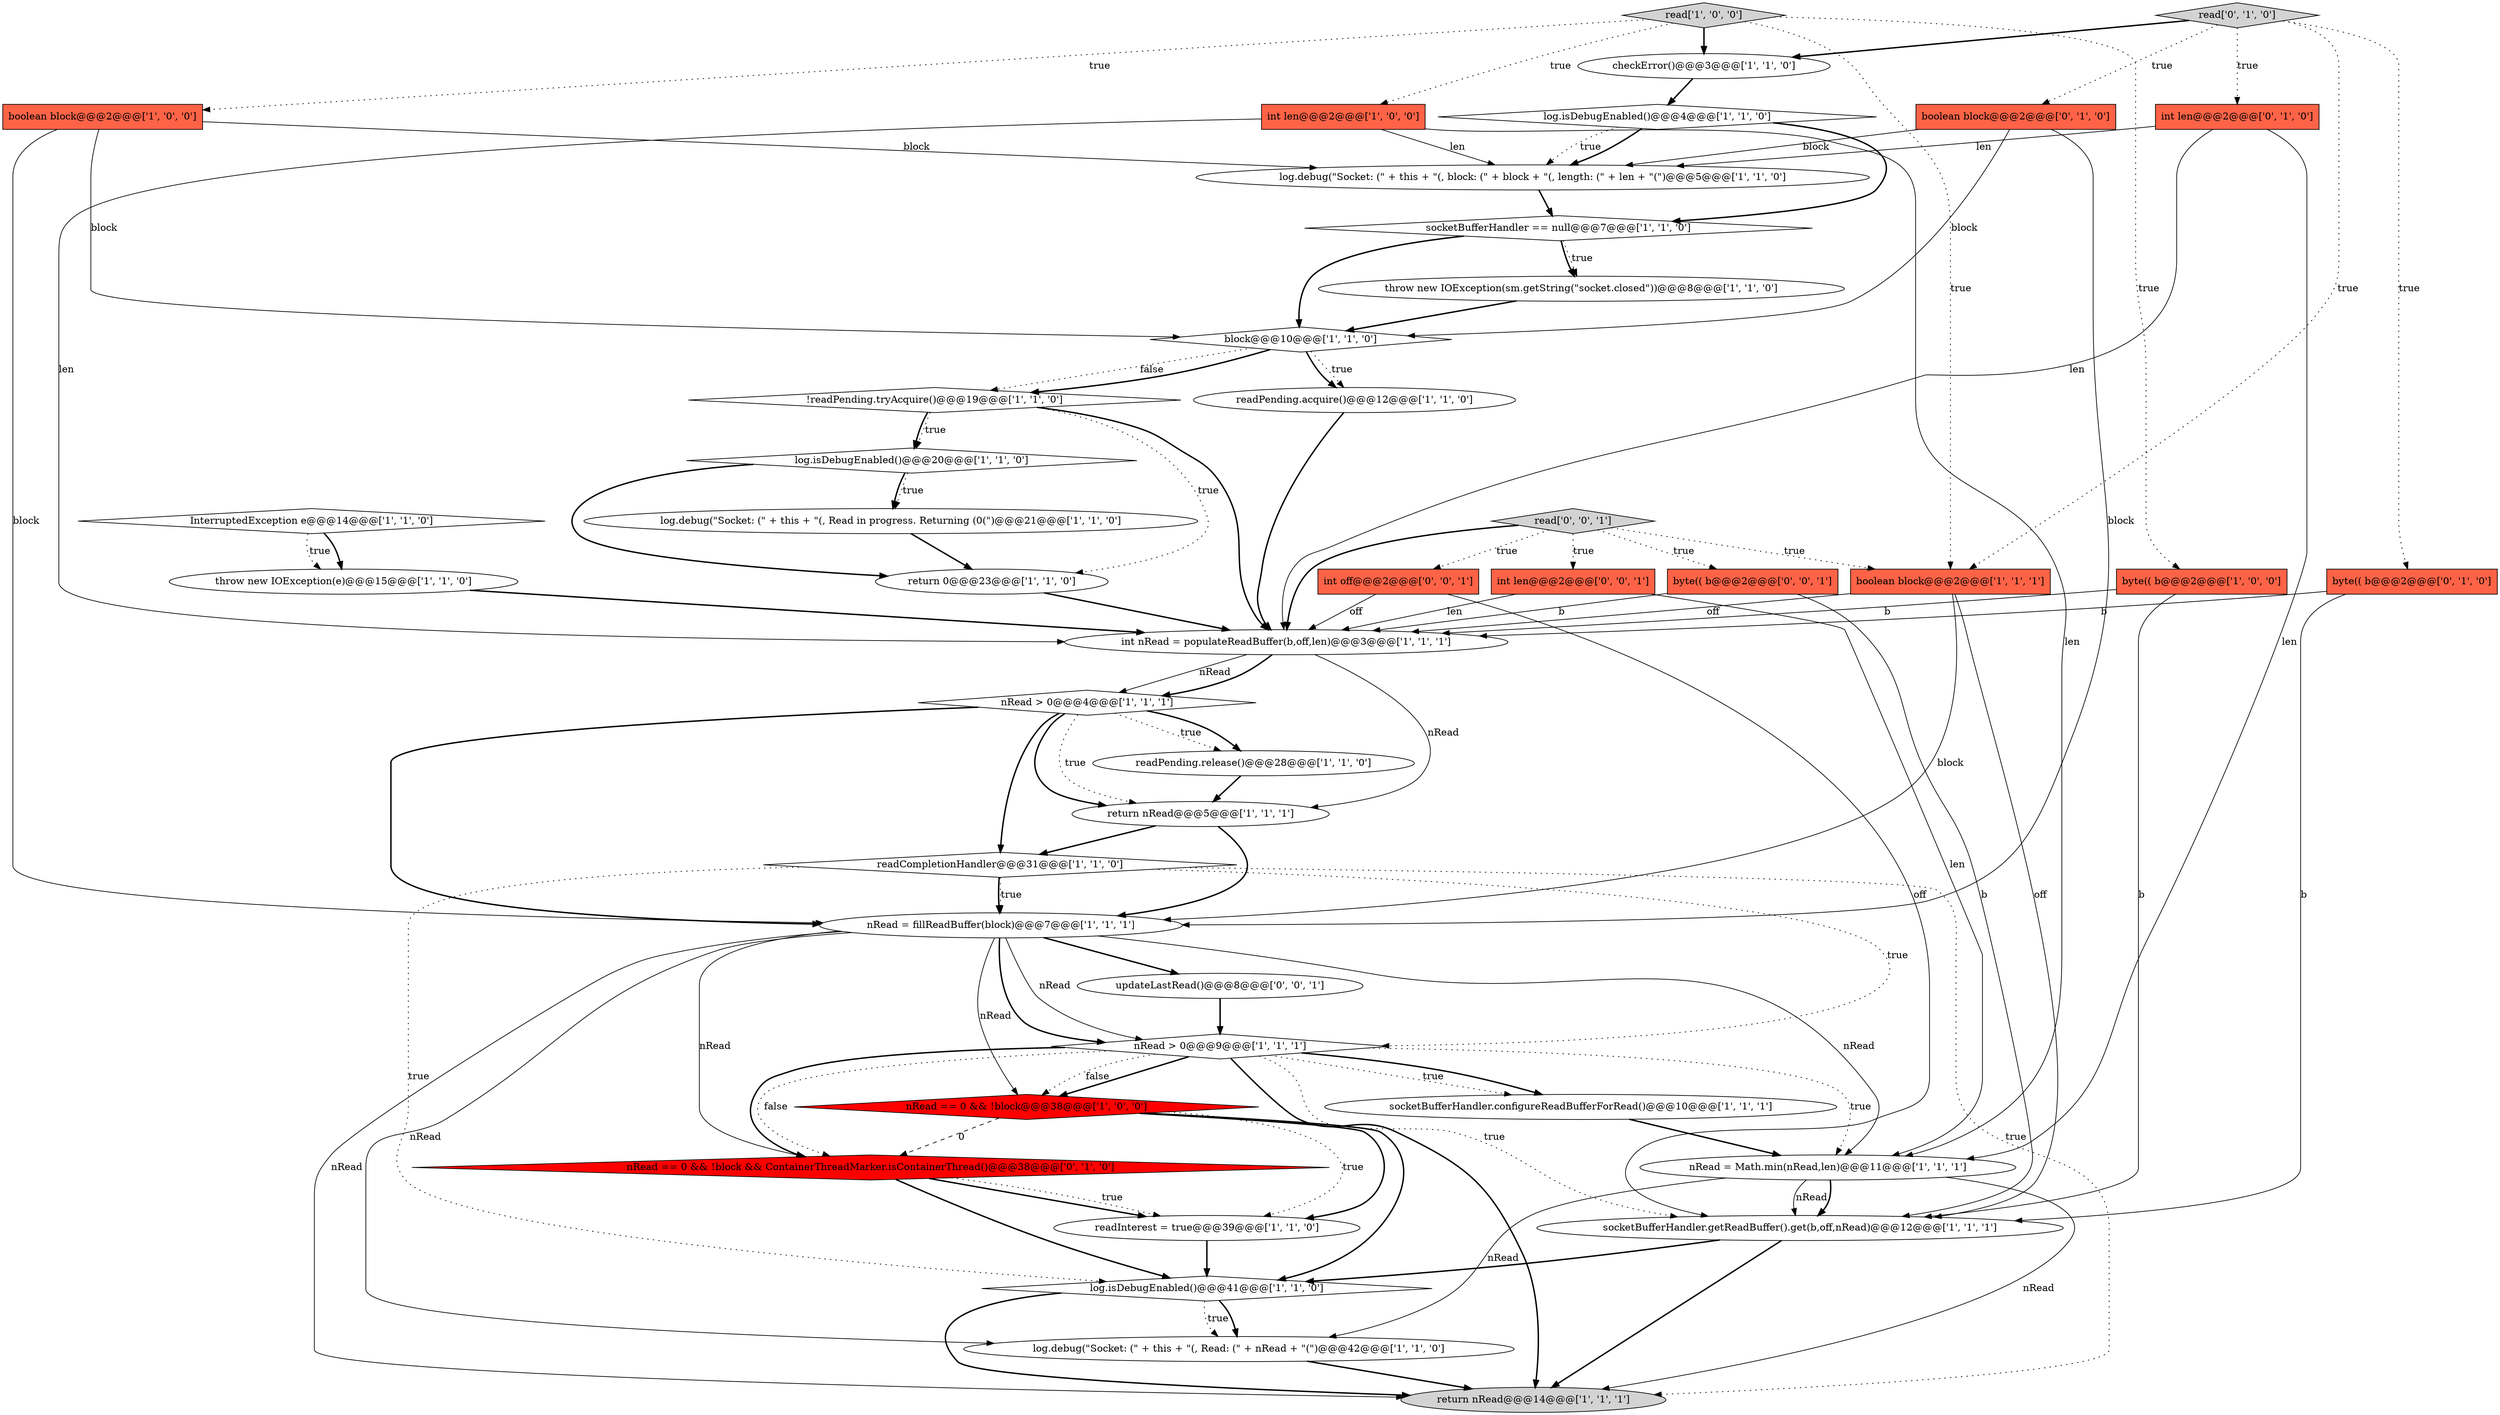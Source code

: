 digraph {
10 [style = filled, label = "log.debug(\"Socket: (\" + this + \"(, block: (\" + block + \"(, length: (\" + len + \"(\")@@@5@@@['1', '1', '0']", fillcolor = white, shape = ellipse image = "AAA0AAABBB1BBB"];
17 [style = filled, label = "socketBufferHandler.getReadBuffer().get(b,off,nRead)@@@12@@@['1', '1', '1']", fillcolor = white, shape = ellipse image = "AAA0AAABBB1BBB"];
31 [style = filled, label = "return nRead@@@14@@@['1', '1', '1']", fillcolor = lightgray, shape = ellipse image = "AAA0AAABBB1BBB"];
21 [style = filled, label = "checkError()@@@3@@@['1', '1', '0']", fillcolor = white, shape = ellipse image = "AAA0AAABBB1BBB"];
5 [style = filled, label = "readPending.acquire()@@@12@@@['1', '1', '0']", fillcolor = white, shape = ellipse image = "AAA0AAABBB1BBB"];
41 [style = filled, label = "updateLastRead()@@@8@@@['0', '0', '1']", fillcolor = white, shape = ellipse image = "AAA0AAABBB3BBB"];
11 [style = filled, label = "block@@@10@@@['1', '1', '0']", fillcolor = white, shape = diamond image = "AAA0AAABBB1BBB"];
6 [style = filled, label = "boolean block@@@2@@@['1', '0', '0']", fillcolor = tomato, shape = box image = "AAA0AAABBB1BBB"];
22 [style = filled, label = "!readPending.tryAcquire()@@@19@@@['1', '1', '0']", fillcolor = white, shape = diamond image = "AAA0AAABBB1BBB"];
26 [style = filled, label = "readPending.release()@@@28@@@['1', '1', '0']", fillcolor = white, shape = ellipse image = "AAA0AAABBB1BBB"];
4 [style = filled, label = "byte(( b@@@2@@@['1', '0', '0']", fillcolor = tomato, shape = box image = "AAA0AAABBB1BBB"];
15 [style = filled, label = "throw new IOException(e)@@@15@@@['1', '1', '0']", fillcolor = white, shape = ellipse image = "AAA0AAABBB1BBB"];
16 [style = filled, label = "log.isDebugEnabled()@@@4@@@['1', '1', '0']", fillcolor = white, shape = diamond image = "AAA0AAABBB1BBB"];
40 [style = filled, label = "int off@@@2@@@['0', '0', '1']", fillcolor = tomato, shape = box image = "AAA0AAABBB3BBB"];
23 [style = filled, label = "readCompletionHandler@@@31@@@['1', '1', '0']", fillcolor = white, shape = diamond image = "AAA0AAABBB1BBB"];
13 [style = filled, label = "throw new IOException(sm.getString(\"socket.closed\"))@@@8@@@['1', '1', '0']", fillcolor = white, shape = ellipse image = "AAA0AAABBB1BBB"];
33 [style = filled, label = "int len@@@2@@@['0', '1', '0']", fillcolor = tomato, shape = box image = "AAA0AAABBB2BBB"];
18 [style = filled, label = "log.isDebugEnabled()@@@20@@@['1', '1', '0']", fillcolor = white, shape = diamond image = "AAA0AAABBB1BBB"];
0 [style = filled, label = "log.debug(\"Socket: (\" + this + \"(, Read in progress. Returning (0(\")@@@21@@@['1', '1', '0']", fillcolor = white, shape = ellipse image = "AAA0AAABBB1BBB"];
12 [style = filled, label = "read['1', '0', '0']", fillcolor = lightgray, shape = diamond image = "AAA0AAABBB1BBB"];
29 [style = filled, label = "int nRead = populateReadBuffer(b,off,len)@@@3@@@['1', '1', '1']", fillcolor = white, shape = ellipse image = "AAA0AAABBB1BBB"];
3 [style = filled, label = "log.isDebugEnabled()@@@41@@@['1', '1', '0']", fillcolor = white, shape = diamond image = "AAA0AAABBB1BBB"];
30 [style = filled, label = "return nRead@@@5@@@['1', '1', '1']", fillcolor = white, shape = ellipse image = "AAA0AAABBB1BBB"];
9 [style = filled, label = "log.debug(\"Socket: (\" + this + \"(, Read: (\" + nRead + \"(\")@@@42@@@['1', '1', '0']", fillcolor = white, shape = ellipse image = "AAA0AAABBB1BBB"];
2 [style = filled, label = "nRead > 0@@@9@@@['1', '1', '1']", fillcolor = white, shape = diamond image = "AAA0AAABBB1BBB"];
8 [style = filled, label = "nRead > 0@@@4@@@['1', '1', '1']", fillcolor = white, shape = diamond image = "AAA0AAABBB1BBB"];
28 [style = filled, label = "boolean block@@@2@@@['1', '1', '1']", fillcolor = tomato, shape = box image = "AAA0AAABBB1BBB"];
32 [style = filled, label = "socketBufferHandler == null@@@7@@@['1', '1', '0']", fillcolor = white, shape = diamond image = "AAA0AAABBB1BBB"];
39 [style = filled, label = "byte(( b@@@2@@@['0', '0', '1']", fillcolor = tomato, shape = box image = "AAA0AAABBB3BBB"];
37 [style = filled, label = "nRead == 0 && !block && ContainerThreadMarker.isContainerThread()@@@38@@@['0', '1', '0']", fillcolor = red, shape = diamond image = "AAA1AAABBB2BBB"];
25 [style = filled, label = "InterruptedException e@@@14@@@['1', '1', '0']", fillcolor = white, shape = diamond image = "AAA0AAABBB1BBB"];
42 [style = filled, label = "read['0', '0', '1']", fillcolor = lightgray, shape = diamond image = "AAA0AAABBB3BBB"];
27 [style = filled, label = "socketBufferHandler.configureReadBufferForRead()@@@10@@@['1', '1', '1']", fillcolor = white, shape = ellipse image = "AAA0AAABBB1BBB"];
34 [style = filled, label = "byte(( b@@@2@@@['0', '1', '0']", fillcolor = tomato, shape = box image = "AAA0AAABBB2BBB"];
14 [style = filled, label = "nRead == 0 && !block@@@38@@@['1', '0', '0']", fillcolor = red, shape = diamond image = "AAA1AAABBB1BBB"];
20 [style = filled, label = "return 0@@@23@@@['1', '1', '0']", fillcolor = white, shape = ellipse image = "AAA0AAABBB1BBB"];
19 [style = filled, label = "nRead = Math.min(nRead,len)@@@11@@@['1', '1', '1']", fillcolor = white, shape = ellipse image = "AAA0AAABBB1BBB"];
36 [style = filled, label = "read['0', '1', '0']", fillcolor = lightgray, shape = diamond image = "AAA0AAABBB2BBB"];
7 [style = filled, label = "nRead = fillReadBuffer(block)@@@7@@@['1', '1', '1']", fillcolor = white, shape = ellipse image = "AAA0AAABBB1BBB"];
1 [style = filled, label = "int len@@@2@@@['1', '0', '0']", fillcolor = tomato, shape = box image = "AAA0AAABBB1BBB"];
38 [style = filled, label = "int len@@@2@@@['0', '0', '1']", fillcolor = tomato, shape = box image = "AAA0AAABBB3BBB"];
24 [style = filled, label = "readInterest = true@@@39@@@['1', '1', '0']", fillcolor = white, shape = ellipse image = "AAA0AAABBB1BBB"];
35 [style = filled, label = "boolean block@@@2@@@['0', '1', '0']", fillcolor = tomato, shape = box image = "AAA0AAABBB2BBB"];
14->3 [style = bold, label=""];
14->24 [style = bold, label=""];
8->30 [style = bold, label=""];
8->30 [style = dotted, label="true"];
19->17 [style = solid, label="nRead"];
11->22 [style = dotted, label="false"];
10->32 [style = bold, label=""];
19->9 [style = solid, label="nRead"];
42->29 [style = bold, label=""];
16->10 [style = dotted, label="true"];
37->3 [style = bold, label=""];
2->14 [style = bold, label=""];
21->16 [style = bold, label=""];
25->15 [style = bold, label=""];
42->38 [style = dotted, label="true"];
27->19 [style = bold, label=""];
32->13 [style = dotted, label="true"];
32->11 [style = bold, label=""];
28->29 [style = solid, label="off"];
7->19 [style = solid, label="nRead"];
18->0 [style = bold, label=""];
2->31 [style = bold, label=""];
34->17 [style = solid, label="b"];
5->29 [style = bold, label=""];
19->31 [style = solid, label="nRead"];
8->23 [style = bold, label=""];
14->24 [style = dotted, label="true"];
12->21 [style = bold, label=""];
7->37 [style = solid, label="nRead"];
2->37 [style = dotted, label="false"];
16->32 [style = bold, label=""];
11->5 [style = dotted, label="true"];
1->19 [style = solid, label="len"];
41->2 [style = bold, label=""];
13->11 [style = bold, label=""];
23->2 [style = dotted, label="true"];
6->10 [style = solid, label="block"];
39->17 [style = solid, label="b"];
18->20 [style = bold, label=""];
25->15 [style = dotted, label="true"];
22->18 [style = bold, label=""];
28->7 [style = solid, label="block"];
22->20 [style = dotted, label="true"];
2->27 [style = dotted, label="true"];
12->6 [style = dotted, label="true"];
7->2 [style = bold, label=""];
30->7 [style = bold, label=""];
6->11 [style = solid, label="block"];
23->3 [style = dotted, label="true"];
2->27 [style = bold, label=""];
18->0 [style = dotted, label="true"];
35->10 [style = solid, label="block"];
0->20 [style = bold, label=""];
12->4 [style = dotted, label="true"];
23->7 [style = bold, label=""];
24->3 [style = bold, label=""];
15->29 [style = bold, label=""];
7->31 [style = solid, label="nRead"];
29->8 [style = solid, label="nRead"];
2->19 [style = dotted, label="true"];
1->10 [style = solid, label="len"];
42->39 [style = dotted, label="true"];
14->37 [style = dashed, label="0"];
37->24 [style = bold, label=""];
22->18 [style = dotted, label="true"];
29->30 [style = solid, label="nRead"];
9->31 [style = bold, label=""];
22->29 [style = bold, label=""];
19->17 [style = bold, label=""];
3->9 [style = dotted, label="true"];
23->7 [style = dotted, label="true"];
42->28 [style = dotted, label="true"];
36->28 [style = dotted, label="true"];
42->40 [style = dotted, label="true"];
3->9 [style = bold, label=""];
4->29 [style = solid, label="b"];
11->5 [style = bold, label=""];
39->29 [style = solid, label="b"];
7->9 [style = solid, label="nRead"];
40->17 [style = solid, label="off"];
11->22 [style = bold, label=""];
17->3 [style = bold, label=""];
33->19 [style = solid, label="len"];
4->17 [style = solid, label="b"];
7->14 [style = solid, label="nRead"];
7->41 [style = bold, label=""];
36->33 [style = dotted, label="true"];
33->10 [style = solid, label="len"];
29->8 [style = bold, label=""];
8->26 [style = dotted, label="true"];
6->7 [style = solid, label="block"];
40->29 [style = solid, label="off"];
20->29 [style = bold, label=""];
16->10 [style = bold, label=""];
3->31 [style = bold, label=""];
2->14 [style = dotted, label="false"];
37->24 [style = dotted, label="true"];
17->31 [style = bold, label=""];
2->17 [style = dotted, label="true"];
30->23 [style = bold, label=""];
28->17 [style = solid, label="off"];
35->11 [style = solid, label="block"];
1->29 [style = solid, label="len"];
38->29 [style = solid, label="len"];
12->1 [style = dotted, label="true"];
35->7 [style = solid, label="block"];
8->7 [style = bold, label=""];
26->30 [style = bold, label=""];
12->28 [style = dotted, label="true"];
36->21 [style = bold, label=""];
34->29 [style = solid, label="b"];
33->29 [style = solid, label="len"];
38->19 [style = solid, label="len"];
36->35 [style = dotted, label="true"];
2->37 [style = bold, label=""];
32->13 [style = bold, label=""];
23->31 [style = dotted, label="true"];
36->34 [style = dotted, label="true"];
7->2 [style = solid, label="nRead"];
8->26 [style = bold, label=""];
}
